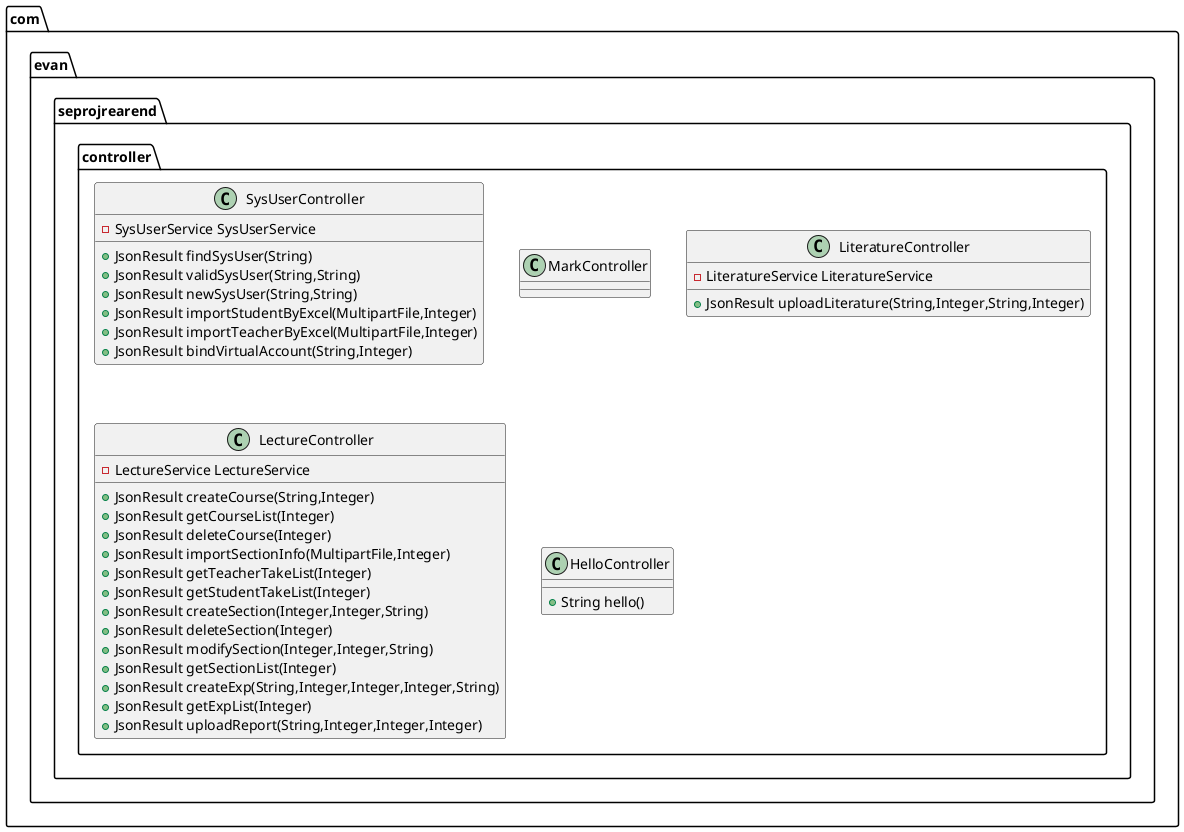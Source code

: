 @startuml
class com.evan.seprojrearend.controller.SysUserController {
- SysUserService SysUserService
+ JsonResult findSysUser(String)
+ JsonResult validSysUser(String,String)
+ JsonResult newSysUser(String,String)
+ JsonResult importStudentByExcel(MultipartFile,Integer)
+ JsonResult importTeacherByExcel(MultipartFile,Integer)
+ JsonResult bindVirtualAccount(String,Integer)
}
class com.evan.seprojrearend.controller.MarkController {
}
class com.evan.seprojrearend.controller.LiteratureController {
- LiteratureService LiteratureService
+ JsonResult uploadLiterature(String,Integer,String,Integer)
}
class com.evan.seprojrearend.controller.LectureController {
- LectureService LectureService
+ JsonResult createCourse(String,Integer)
+ JsonResult getCourseList(Integer)
+ JsonResult deleteCourse(Integer)
+ JsonResult importSectionInfo(MultipartFile,Integer)
+ JsonResult getTeacherTakeList(Integer)
+ JsonResult getStudentTakeList(Integer)
+ JsonResult createSection(Integer,Integer,String)
+ JsonResult deleteSection(Integer)
+ JsonResult modifySection(Integer,Integer,String)
+ JsonResult getSectionList(Integer)
+ JsonResult createExp(String,Integer,Integer,Integer,String)
+ JsonResult getExpList(Integer)
+ JsonResult uploadReport(String,Integer,Integer,Integer)
}
class com.evan.seprojrearend.controller.HelloController {
+ String hello()
}
@enduml